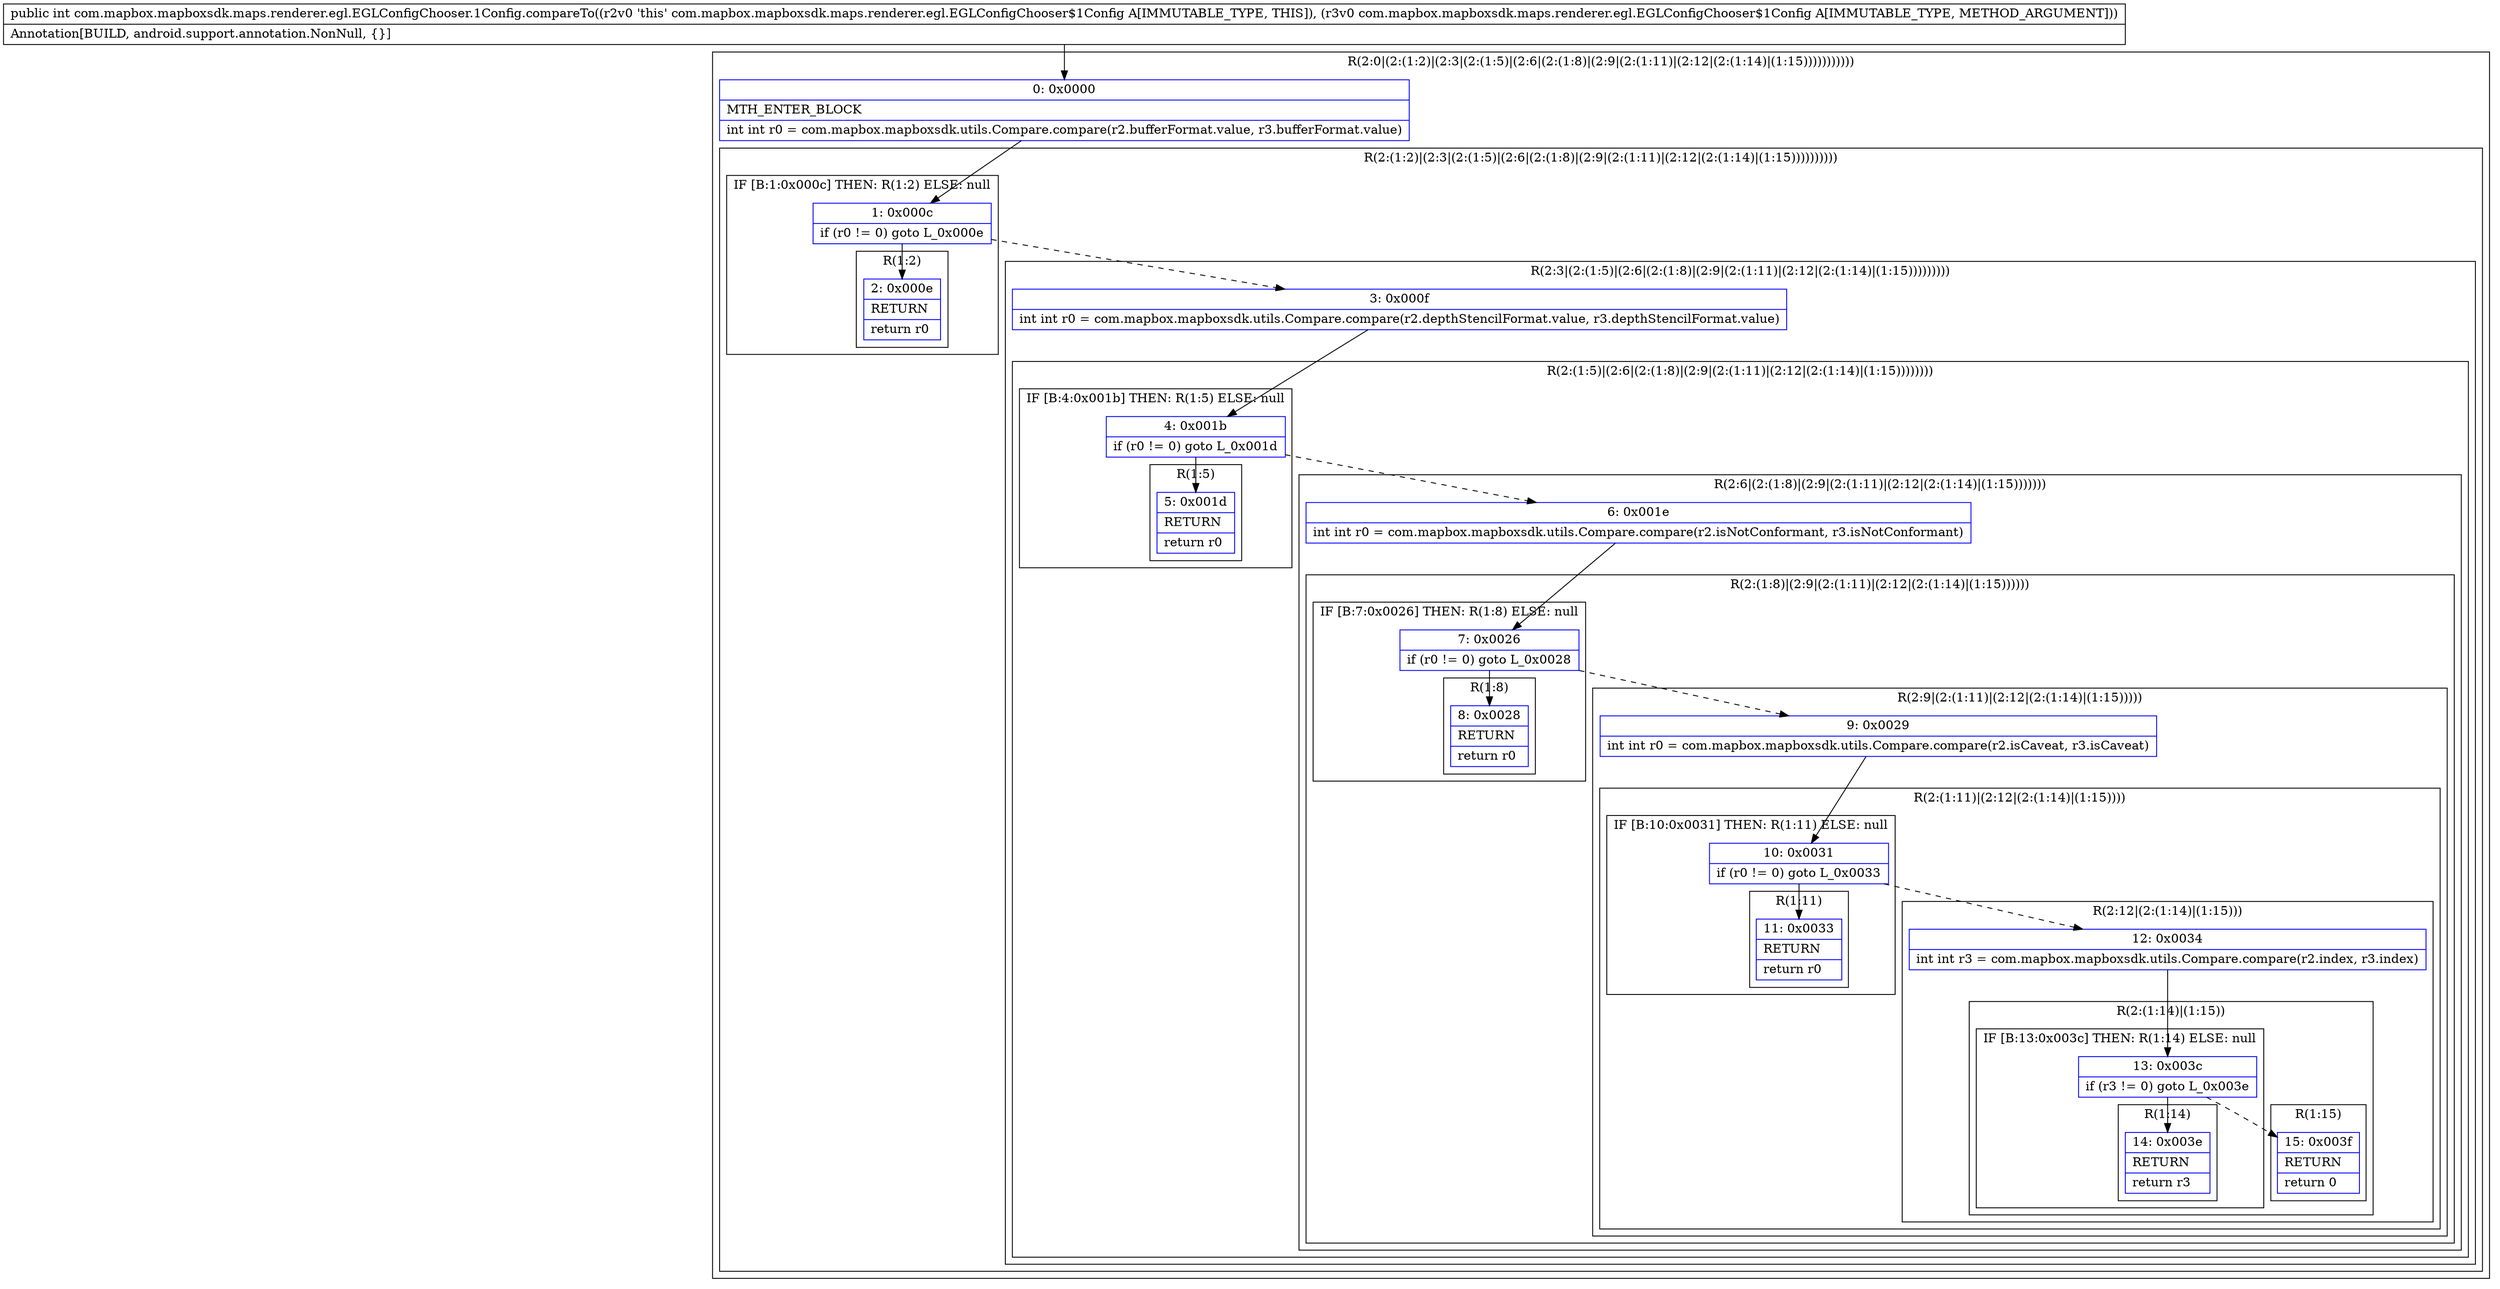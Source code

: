 digraph "CFG forcom.mapbox.mapboxsdk.maps.renderer.egl.EGLConfigChooser.1Config.compareTo(Lcom\/mapbox\/mapboxsdk\/maps\/renderer\/egl\/EGLConfigChooser$1Config;)I" {
subgraph cluster_Region_1974155028 {
label = "R(2:0|(2:(1:2)|(2:3|(2:(1:5)|(2:6|(2:(1:8)|(2:9|(2:(1:11)|(2:12|(2:(1:14)|(1:15)))))))))))";
node [shape=record,color=blue];
Node_0 [shape=record,label="{0\:\ 0x0000|MTH_ENTER_BLOCK\l|int int r0 = com.mapbox.mapboxsdk.utils.Compare.compare(r2.bufferFormat.value, r3.bufferFormat.value)\l}"];
subgraph cluster_Region_1241775092 {
label = "R(2:(1:2)|(2:3|(2:(1:5)|(2:6|(2:(1:8)|(2:9|(2:(1:11)|(2:12|(2:(1:14)|(1:15))))))))))";
node [shape=record,color=blue];
subgraph cluster_IfRegion_1559211870 {
label = "IF [B:1:0x000c] THEN: R(1:2) ELSE: null";
node [shape=record,color=blue];
Node_1 [shape=record,label="{1\:\ 0x000c|if (r0 != 0) goto L_0x000e\l}"];
subgraph cluster_Region_2010679084 {
label = "R(1:2)";
node [shape=record,color=blue];
Node_2 [shape=record,label="{2\:\ 0x000e|RETURN\l|return r0\l}"];
}
}
subgraph cluster_Region_1150403976 {
label = "R(2:3|(2:(1:5)|(2:6|(2:(1:8)|(2:9|(2:(1:11)|(2:12|(2:(1:14)|(1:15)))))))))";
node [shape=record,color=blue];
Node_3 [shape=record,label="{3\:\ 0x000f|int int r0 = com.mapbox.mapboxsdk.utils.Compare.compare(r2.depthStencilFormat.value, r3.depthStencilFormat.value)\l}"];
subgraph cluster_Region_668550017 {
label = "R(2:(1:5)|(2:6|(2:(1:8)|(2:9|(2:(1:11)|(2:12|(2:(1:14)|(1:15))))))))";
node [shape=record,color=blue];
subgraph cluster_IfRegion_1756252569 {
label = "IF [B:4:0x001b] THEN: R(1:5) ELSE: null";
node [shape=record,color=blue];
Node_4 [shape=record,label="{4\:\ 0x001b|if (r0 != 0) goto L_0x001d\l}"];
subgraph cluster_Region_1234865805 {
label = "R(1:5)";
node [shape=record,color=blue];
Node_5 [shape=record,label="{5\:\ 0x001d|RETURN\l|return r0\l}"];
}
}
subgraph cluster_Region_2051576181 {
label = "R(2:6|(2:(1:8)|(2:9|(2:(1:11)|(2:12|(2:(1:14)|(1:15)))))))";
node [shape=record,color=blue];
Node_6 [shape=record,label="{6\:\ 0x001e|int int r0 = com.mapbox.mapboxsdk.utils.Compare.compare(r2.isNotConformant, r3.isNotConformant)\l}"];
subgraph cluster_Region_668293223 {
label = "R(2:(1:8)|(2:9|(2:(1:11)|(2:12|(2:(1:14)|(1:15))))))";
node [shape=record,color=blue];
subgraph cluster_IfRegion_809481777 {
label = "IF [B:7:0x0026] THEN: R(1:8) ELSE: null";
node [shape=record,color=blue];
Node_7 [shape=record,label="{7\:\ 0x0026|if (r0 != 0) goto L_0x0028\l}"];
subgraph cluster_Region_717738798 {
label = "R(1:8)";
node [shape=record,color=blue];
Node_8 [shape=record,label="{8\:\ 0x0028|RETURN\l|return r0\l}"];
}
}
subgraph cluster_Region_926211613 {
label = "R(2:9|(2:(1:11)|(2:12|(2:(1:14)|(1:15)))))";
node [shape=record,color=blue];
Node_9 [shape=record,label="{9\:\ 0x0029|int int r0 = com.mapbox.mapboxsdk.utils.Compare.compare(r2.isCaveat, r3.isCaveat)\l}"];
subgraph cluster_Region_1347315441 {
label = "R(2:(1:11)|(2:12|(2:(1:14)|(1:15))))";
node [shape=record,color=blue];
subgraph cluster_IfRegion_155787959 {
label = "IF [B:10:0x0031] THEN: R(1:11) ELSE: null";
node [shape=record,color=blue];
Node_10 [shape=record,label="{10\:\ 0x0031|if (r0 != 0) goto L_0x0033\l}"];
subgraph cluster_Region_1141539729 {
label = "R(1:11)";
node [shape=record,color=blue];
Node_11 [shape=record,label="{11\:\ 0x0033|RETURN\l|return r0\l}"];
}
}
subgraph cluster_Region_1346401949 {
label = "R(2:12|(2:(1:14)|(1:15)))";
node [shape=record,color=blue];
Node_12 [shape=record,label="{12\:\ 0x0034|int int r3 = com.mapbox.mapboxsdk.utils.Compare.compare(r2.index, r3.index)\l}"];
subgraph cluster_Region_96987991 {
label = "R(2:(1:14)|(1:15))";
node [shape=record,color=blue];
subgraph cluster_IfRegion_1091931838 {
label = "IF [B:13:0x003c] THEN: R(1:14) ELSE: null";
node [shape=record,color=blue];
Node_13 [shape=record,label="{13\:\ 0x003c|if (r3 != 0) goto L_0x003e\l}"];
subgraph cluster_Region_25776305 {
label = "R(1:14)";
node [shape=record,color=blue];
Node_14 [shape=record,label="{14\:\ 0x003e|RETURN\l|return r3\l}"];
}
}
subgraph cluster_Region_1752130853 {
label = "R(1:15)";
node [shape=record,color=blue];
Node_15 [shape=record,label="{15\:\ 0x003f|RETURN\l|return 0\l}"];
}
}
}
}
}
}
}
}
}
}
}
MethodNode[shape=record,label="{public int com.mapbox.mapboxsdk.maps.renderer.egl.EGLConfigChooser.1Config.compareTo((r2v0 'this' com.mapbox.mapboxsdk.maps.renderer.egl.EGLConfigChooser$1Config A[IMMUTABLE_TYPE, THIS]), (r3v0 com.mapbox.mapboxsdk.maps.renderer.egl.EGLConfigChooser$1Config A[IMMUTABLE_TYPE, METHOD_ARGUMENT]))  | Annotation[BUILD, android.support.annotation.NonNull, \{\}]\l}"];
MethodNode -> Node_0;
Node_0 -> Node_1;
Node_1 -> Node_2;
Node_1 -> Node_3[style=dashed];
Node_3 -> Node_4;
Node_4 -> Node_5;
Node_4 -> Node_6[style=dashed];
Node_6 -> Node_7;
Node_7 -> Node_8;
Node_7 -> Node_9[style=dashed];
Node_9 -> Node_10;
Node_10 -> Node_11;
Node_10 -> Node_12[style=dashed];
Node_12 -> Node_13;
Node_13 -> Node_14;
Node_13 -> Node_15[style=dashed];
}

